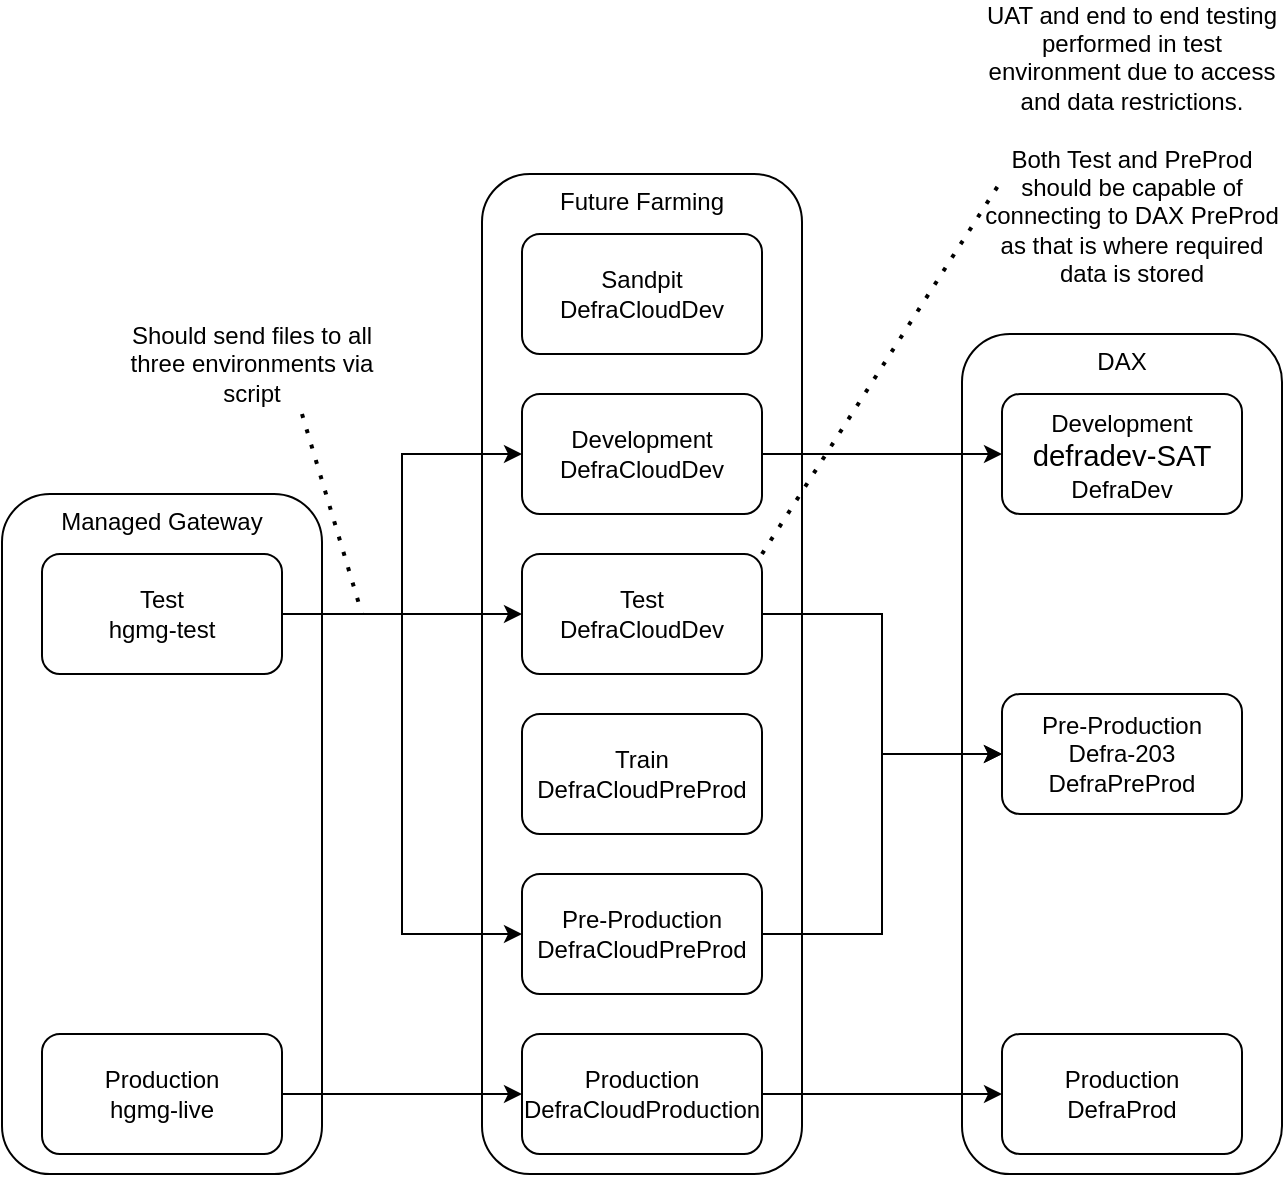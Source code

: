 <mxfile version="20.0.4" type="github"><diagram id="C3n2u9p28RJBCAid8Xp9" name="Page-1"><mxGraphModel dx="1422" dy="-407" grid="1" gridSize="10" guides="1" tooltips="1" connect="1" arrows="1" fold="1" page="1" pageScale="1" pageWidth="827" pageHeight="1169" math="0" shadow="0"><root><mxCell id="0"/><mxCell id="1" parent="0"/><mxCell id="xMmDxgA52zjlr51yU6Mr-23" value="DAX" style="rounded=1;whiteSpace=wrap;html=1;verticalAlign=top;" parent="1" vertex="1"><mxGeometry x="500" y="1546" width="160" height="420" as="geometry"/></mxCell><mxCell id="xMmDxgA52zjlr51yU6Mr-22" value="Future Farming" style="rounded=1;whiteSpace=wrap;html=1;verticalAlign=top;" parent="1" vertex="1"><mxGeometry x="260" y="1466" width="160" height="500" as="geometry"/></mxCell><mxCell id="xMmDxgA52zjlr51yU6Mr-20" value="Managed Gateway" style="rounded=1;whiteSpace=wrap;html=1;verticalAlign=top;" parent="1" vertex="1"><mxGeometry x="20" y="1626" width="160" height="340" as="geometry"/></mxCell><mxCell id="xMmDxgA52zjlr51yU6Mr-1" value="Sandpit&lt;br&gt;DefraCloudDev" style="rounded=1;whiteSpace=wrap;html=1;" parent="1" vertex="1"><mxGeometry x="280" y="1496" width="120" height="60" as="geometry"/></mxCell><mxCell id="xMmDxgA52zjlr51yU6Mr-10" style="edgeStyle=orthogonalEdgeStyle;rounded=0;orthogonalLoop=1;jettySize=auto;html=1;" parent="1" source="xMmDxgA52zjlr51yU6Mr-2" target="xMmDxgA52zjlr51yU6Mr-7" edge="1"><mxGeometry relative="1" as="geometry"/></mxCell><mxCell id="xMmDxgA52zjlr51yU6Mr-2" value="Development&lt;br&gt;DefraCloudDev" style="rounded=1;whiteSpace=wrap;html=1;" parent="1" vertex="1"><mxGeometry x="280" y="1576" width="120" height="60" as="geometry"/></mxCell><mxCell id="xMmDxgA52zjlr51yU6Mr-11" style="edgeStyle=orthogonalEdgeStyle;rounded=0;orthogonalLoop=1;jettySize=auto;html=1;entryX=0;entryY=0.5;entryDx=0;entryDy=0;" parent="1" source="xMmDxgA52zjlr51yU6Mr-3" target="xMmDxgA52zjlr51yU6Mr-8" edge="1"><mxGeometry relative="1" as="geometry"/></mxCell><mxCell id="xMmDxgA52zjlr51yU6Mr-3" value="Test&lt;br&gt;DefraCloudDev" style="rounded=1;whiteSpace=wrap;html=1;" parent="1" vertex="1"><mxGeometry x="280" y="1656" width="120" height="60" as="geometry"/></mxCell><mxCell id="xMmDxgA52zjlr51yU6Mr-4" value="Train&lt;br&gt;DefraCloudPreProd" style="rounded=1;whiteSpace=wrap;html=1;" parent="1" vertex="1"><mxGeometry x="280" y="1736" width="120" height="60" as="geometry"/></mxCell><mxCell id="xMmDxgA52zjlr51yU6Mr-12" style="edgeStyle=orthogonalEdgeStyle;rounded=0;orthogonalLoop=1;jettySize=auto;html=1;entryX=0;entryY=0.5;entryDx=0;entryDy=0;" parent="1" source="xMmDxgA52zjlr51yU6Mr-5" target="xMmDxgA52zjlr51yU6Mr-8" edge="1"><mxGeometry relative="1" as="geometry"/></mxCell><mxCell id="xMmDxgA52zjlr51yU6Mr-5" value="Pre-Production&lt;br&gt;DefraCloudPreProd" style="rounded=1;whiteSpace=wrap;html=1;" parent="1" vertex="1"><mxGeometry x="280" y="1816" width="120" height="60" as="geometry"/></mxCell><mxCell id="xMmDxgA52zjlr51yU6Mr-13" style="edgeStyle=orthogonalEdgeStyle;rounded=0;orthogonalLoop=1;jettySize=auto;html=1;" parent="1" source="xMmDxgA52zjlr51yU6Mr-6" target="xMmDxgA52zjlr51yU6Mr-9" edge="1"><mxGeometry relative="1" as="geometry"/></mxCell><mxCell id="xMmDxgA52zjlr51yU6Mr-6" value="Production&lt;br&gt;DefraCloudProduction" style="rounded=1;whiteSpace=wrap;html=1;" parent="1" vertex="1"><mxGeometry x="280" y="1896" width="120" height="60" as="geometry"/></mxCell><mxCell id="xMmDxgA52zjlr51yU6Mr-7" value="Development&lt;font face=&quot;calibri, sans-serif&quot;&gt;&lt;span style=&quot;font-size: 14.667px&quot;&gt;&lt;br&gt;defradev-SAT&lt;/span&gt;&lt;/font&gt;&lt;br&gt;DefraDev" style="rounded=1;whiteSpace=wrap;html=1;" parent="1" vertex="1"><mxGeometry x="520" y="1576" width="120" height="60" as="geometry"/></mxCell><mxCell id="xMmDxgA52zjlr51yU6Mr-8" value="Pre-Production&lt;br&gt;Defra-203&lt;br&gt;DefraPreProd" style="rounded=1;whiteSpace=wrap;html=1;" parent="1" vertex="1"><mxGeometry x="520" y="1726" width="120" height="60" as="geometry"/></mxCell><mxCell id="xMmDxgA52zjlr51yU6Mr-9" value="Production&lt;br&gt;DefraProd" style="rounded=1;whiteSpace=wrap;html=1;" parent="1" vertex="1"><mxGeometry x="520" y="1896" width="120" height="60" as="geometry"/></mxCell><mxCell id="xMmDxgA52zjlr51yU6Mr-16" style="edgeStyle=orthogonalEdgeStyle;rounded=0;orthogonalLoop=1;jettySize=auto;html=1;entryX=0;entryY=0.5;entryDx=0;entryDy=0;" parent="1" source="xMmDxgA52zjlr51yU6Mr-14" target="xMmDxgA52zjlr51yU6Mr-3" edge="1"><mxGeometry relative="1" as="geometry"/></mxCell><mxCell id="xMmDxgA52zjlr51yU6Mr-17" style="edgeStyle=orthogonalEdgeStyle;rounded=0;orthogonalLoop=1;jettySize=auto;html=1;entryX=0;entryY=0.5;entryDx=0;entryDy=0;" parent="1" source="xMmDxgA52zjlr51yU6Mr-14" target="xMmDxgA52zjlr51yU6Mr-5" edge="1"><mxGeometry relative="1" as="geometry"/></mxCell><mxCell id="xMmDxgA52zjlr51yU6Mr-24" style="edgeStyle=orthogonalEdgeStyle;rounded=0;orthogonalLoop=1;jettySize=auto;html=1;entryX=0;entryY=0.5;entryDx=0;entryDy=0;" parent="1" source="xMmDxgA52zjlr51yU6Mr-14" target="xMmDxgA52zjlr51yU6Mr-2" edge="1"><mxGeometry relative="1" as="geometry"/></mxCell><mxCell id="xMmDxgA52zjlr51yU6Mr-14" value="Test&lt;br&gt;hgmg-test" style="rounded=1;whiteSpace=wrap;html=1;" parent="1" vertex="1"><mxGeometry x="40" y="1656" width="120" height="60" as="geometry"/></mxCell><mxCell id="xMmDxgA52zjlr51yU6Mr-19" style="edgeStyle=orthogonalEdgeStyle;rounded=0;orthogonalLoop=1;jettySize=auto;html=1;entryX=0;entryY=0.5;entryDx=0;entryDy=0;" parent="1" source="xMmDxgA52zjlr51yU6Mr-18" target="xMmDxgA52zjlr51yU6Mr-6" edge="1"><mxGeometry relative="1" as="geometry"/></mxCell><mxCell id="xMmDxgA52zjlr51yU6Mr-18" value="Production&lt;br&gt;hgmg-live" style="rounded=1;whiteSpace=wrap;html=1;" parent="1" vertex="1"><mxGeometry x="40" y="1896" width="120" height="60" as="geometry"/></mxCell><mxCell id="xMmDxgA52zjlr51yU6Mr-26" value="Should send files to all three environments via script" style="text;html=1;strokeColor=none;fillColor=none;align=center;verticalAlign=middle;whiteSpace=wrap;rounded=0;" parent="1" vertex="1"><mxGeometry x="70" y="1546" width="150" height="30" as="geometry"/></mxCell><mxCell id="xMmDxgA52zjlr51yU6Mr-28" value="" style="endArrow=none;dashed=1;html=1;dashPattern=1 3;strokeWidth=2;rounded=0;" parent="1" edge="1"><mxGeometry width="50" height="50" relative="1" as="geometry"><mxPoint x="170" y="1586" as="sourcePoint"/><mxPoint x="200" y="1686" as="targetPoint"/></mxGeometry></mxCell><mxCell id="xMmDxgA52zjlr51yU6Mr-29" value="UAT and end to end testing performed in test environment due to access and data restrictions.&lt;br&gt;&lt;br&gt;Both Test and PreProd should be capable of connecting to DAX PreProd as that is where required data is stored" style="text;html=1;strokeColor=none;fillColor=none;align=center;verticalAlign=middle;whiteSpace=wrap;rounded=0;" parent="1" vertex="1"><mxGeometry x="510" y="1436" width="150" height="30" as="geometry"/></mxCell><mxCell id="xMmDxgA52zjlr51yU6Mr-30" value="" style="endArrow=none;dashed=1;html=1;dashPattern=1 3;strokeWidth=2;rounded=0;entryX=0.053;entryY=1.2;entryDx=0;entryDy=0;entryPerimeter=0;exitX=1;exitY=0;exitDx=0;exitDy=0;" parent="1" source="xMmDxgA52zjlr51yU6Mr-3" target="xMmDxgA52zjlr51yU6Mr-29" edge="1"><mxGeometry width="50" height="50" relative="1" as="geometry"><mxPoint x="530" y="1796" as="sourcePoint"/><mxPoint x="580" y="1746" as="targetPoint"/></mxGeometry></mxCell></root></mxGraphModel></diagram></mxfile>
